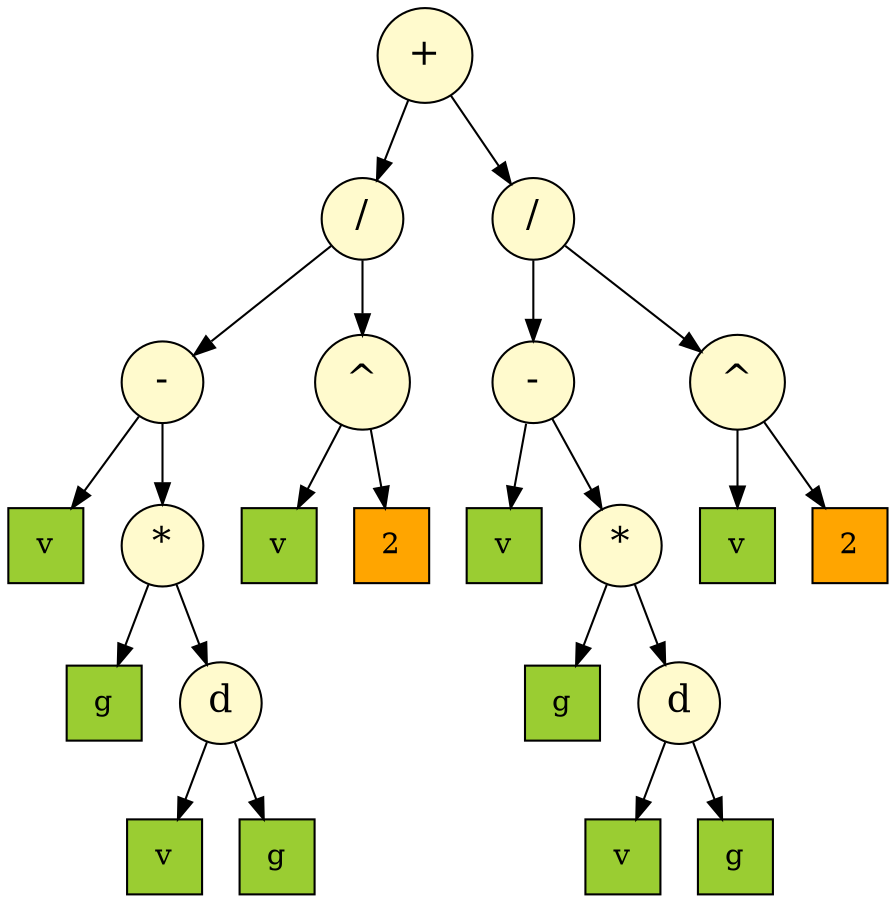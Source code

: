 digraph dump
{
node [style = filled]
	node0x560a2b880f50 [shape = "circle" label = "+", fillcolor = "#fffacd", fontsize = 18]
	node0x560a2b880cb0 [shape = "circle" label = "/", fillcolor = "#fffacd", fontsize = 18]
	node0x560a2b880bf0 [shape = "circle" label = "-", fillcolor = "#fffacd", fontsize = 18]
	node0x560a2b880f80 [shape = "square" label = "v", fillcolor = "#9acd32"]
	node0x560a2b880bf0 -> node0x560a2b880f80
	node0x560a2b880bc0 [shape = "circle" label = "*", fillcolor = "#fffacd", fontsize = 18]
	node0x560a2b880b00 [shape = "square" label = "g", fillcolor = "#9acd32"]
	node0x560a2b880bc0 -> node0x560a2b880b00
	node0x560a2b880b90 [shape = "circle" label = "d", fillcolor = "#fffacd", fontsize = 18]
	node0x560a2b880b30 [shape = "square" label = "v", fillcolor = "#9acd32"]
	node0x560a2b880b90 -> node0x560a2b880b30
	node0x560a2b880b60 [shape = "square" label = "g", fillcolor = "#9acd32"]
	node0x560a2b880b90 -> node0x560a2b880b60
	node0x560a2b880bc0 -> node0x560a2b880b90
	node0x560a2b880bf0 -> node0x560a2b880bc0
	node0x560a2b880cb0 -> node0x560a2b880bf0
	node0x560a2b880c80 [shape = "circle" label = "^", fillcolor = "#fffacd", fontsize = 18]
	node0x560a2b880c20 [shape = "square" label = "v", fillcolor = "#9acd32"]
	node0x560a2b880c80 -> node0x560a2b880c20
	node0x560a2b880c50 [shape = "square" label = "2", fillcolor = "#ffa500"]
	node0x560a2b880c80 -> node0x560a2b880c50
	node0x560a2b880cb0 -> node0x560a2b880c80
	node0x560a2b880f50 -> node0x560a2b880cb0
	node0x560a2b880f20 [shape = "circle" label = "/", fillcolor = "#fffacd", fontsize = 18]
	node0x560a2b880e60 [shape = "circle" label = "-", fillcolor = "#fffacd", fontsize = 18]
	node0x560a2b880fb0 [shape = "square" label = "v", fillcolor = "#9acd32"]
	node0x560a2b880e60 -> node0x560a2b880fb0
	node0x560a2b880e30 [shape = "circle" label = "*", fillcolor = "#fffacd", fontsize = 18]
	node0x560a2b880d70 [shape = "square" label = "g", fillcolor = "#9acd32"]
	node0x560a2b880e30 -> node0x560a2b880d70
	node0x560a2b880e00 [shape = "circle" label = "d", fillcolor = "#fffacd", fontsize = 18]
	node0x560a2b880da0 [shape = "square" label = "v", fillcolor = "#9acd32"]
	node0x560a2b880e00 -> node0x560a2b880da0
	node0x560a2b880dd0 [shape = "square" label = "g", fillcolor = "#9acd32"]
	node0x560a2b880e00 -> node0x560a2b880dd0
	node0x560a2b880e30 -> node0x560a2b880e00
	node0x560a2b880e60 -> node0x560a2b880e30
	node0x560a2b880f20 -> node0x560a2b880e60
	node0x560a2b880ef0 [shape = "circle" label = "^", fillcolor = "#fffacd", fontsize = 18]
	node0x560a2b880e90 [shape = "square" label = "v", fillcolor = "#9acd32"]
	node0x560a2b880ef0 -> node0x560a2b880e90
	node0x560a2b880ec0 [shape = "square" label = "2", fillcolor = "#ffa500"]
	node0x560a2b880ef0 -> node0x560a2b880ec0
	node0x560a2b880f20 -> node0x560a2b880ef0
	node0x560a2b880f50 -> node0x560a2b880f20

}
